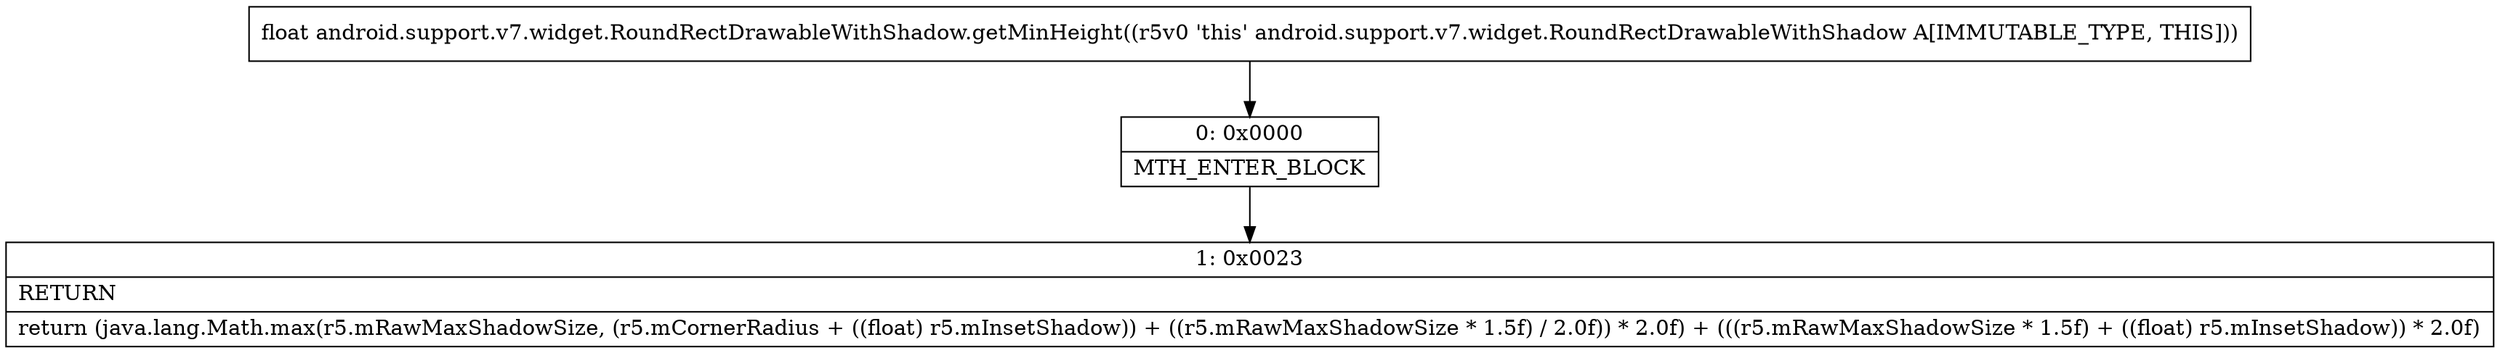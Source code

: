 digraph "CFG forandroid.support.v7.widget.RoundRectDrawableWithShadow.getMinHeight()F" {
Node_0 [shape=record,label="{0\:\ 0x0000|MTH_ENTER_BLOCK\l}"];
Node_1 [shape=record,label="{1\:\ 0x0023|RETURN\l|return (java.lang.Math.max(r5.mRawMaxShadowSize, (r5.mCornerRadius + ((float) r5.mInsetShadow)) + ((r5.mRawMaxShadowSize * 1.5f) \/ 2.0f)) * 2.0f) + (((r5.mRawMaxShadowSize * 1.5f) + ((float) r5.mInsetShadow)) * 2.0f)\l}"];
MethodNode[shape=record,label="{float android.support.v7.widget.RoundRectDrawableWithShadow.getMinHeight((r5v0 'this' android.support.v7.widget.RoundRectDrawableWithShadow A[IMMUTABLE_TYPE, THIS])) }"];
MethodNode -> Node_0;
Node_0 -> Node_1;
}

